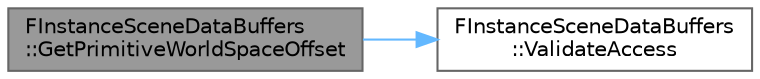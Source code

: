 digraph "FInstanceSceneDataBuffers::GetPrimitiveWorldSpaceOffset"
{
 // INTERACTIVE_SVG=YES
 // LATEX_PDF_SIZE
  bgcolor="transparent";
  edge [fontname=Helvetica,fontsize=10,labelfontname=Helvetica,labelfontsize=10];
  node [fontname=Helvetica,fontsize=10,shape=box,height=0.2,width=0.4];
  rankdir="LR";
  Node1 [id="Node000001",label="FInstanceSceneDataBuffers\l::GetPrimitiveWorldSpaceOffset",height=0.2,width=0.4,color="gray40", fillcolor="grey60", style="filled", fontcolor="black",tooltip="Get the offset for the primitive-relative space used for transforms and bounds."];
  Node1 -> Node2 [id="edge1_Node000001_Node000002",color="steelblue1",style="solid",tooltip=" "];
  Node2 [id="Node000002",label="FInstanceSceneDataBuffers\l::ValidateAccess",height=0.2,width=0.4,color="grey40", fillcolor="white", style="filled",URL="$de/dd6/classFInstanceSceneDataBuffers.html#a2cea264e55736c520d369cc04a0ce26e",tooltip=" "];
}
